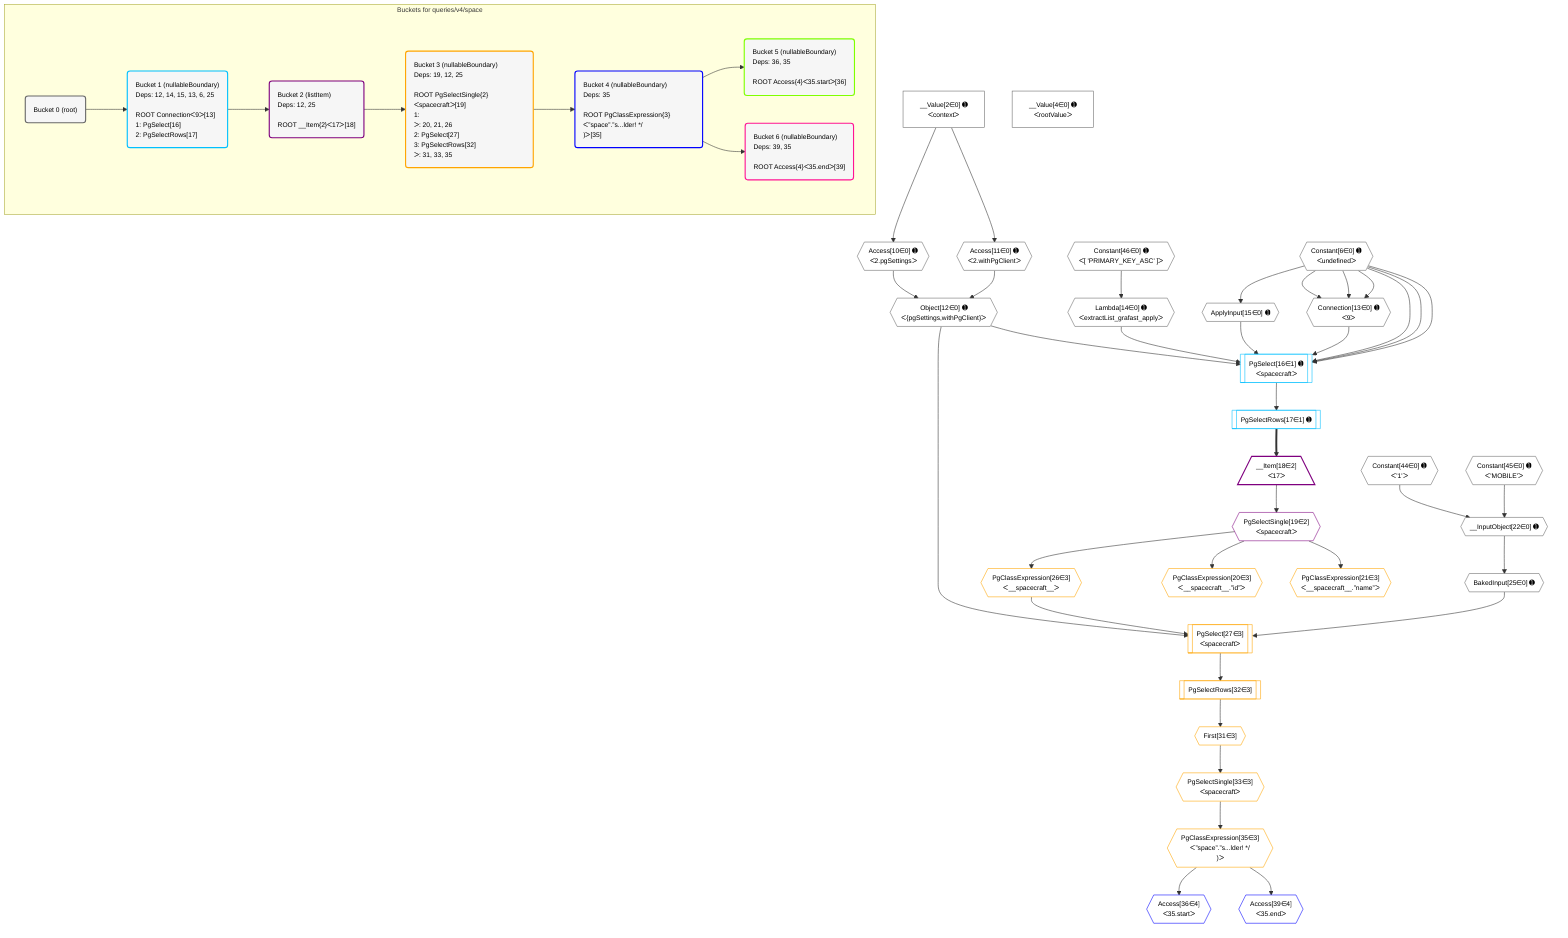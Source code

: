 %%{init: {'themeVariables': { 'fontSize': '12px'}}}%%
graph TD
    classDef path fill:#eee,stroke:#000,color:#000
    classDef plan fill:#fff,stroke-width:1px,color:#000
    classDef itemplan fill:#fff,stroke-width:2px,color:#000
    classDef unbatchedplan fill:#dff,stroke-width:1px,color:#000
    classDef sideeffectplan fill:#fcc,stroke-width:2px,color:#000
    classDef bucket fill:#f6f6f6,color:#000,stroke-width:2px,text-align:left


    %% plan dependencies
    Connection13{{"Connection[13∈0] ➊<br />ᐸ9ᐳ"}}:::plan
    Constant6{{"Constant[6∈0] ➊<br />ᐸundefinedᐳ"}}:::plan
    Constant6 & Constant6 & Constant6 --> Connection13
    Object12{{"Object[12∈0] ➊<br />ᐸ{pgSettings,withPgClient}ᐳ"}}:::plan
    Access10{{"Access[10∈0] ➊<br />ᐸ2.pgSettingsᐳ"}}:::plan
    Access11{{"Access[11∈0] ➊<br />ᐸ2.withPgClientᐳ"}}:::plan
    Access10 & Access11 --> Object12
    __InputObject22{{"__InputObject[22∈0] ➊"}}:::plan
    Constant44{{"Constant[44∈0] ➊<br />ᐸ'1'ᐳ"}}:::plan
    Constant45{{"Constant[45∈0] ➊<br />ᐸ'MOBILE'ᐳ"}}:::plan
    Constant44 & Constant45 --> __InputObject22
    __Value2["__Value[2∈0] ➊<br />ᐸcontextᐳ"]:::plan
    __Value2 --> Access10
    __Value2 --> Access11
    Lambda14{{"Lambda[14∈0] ➊<br />ᐸextractList_grafast_applyᐳ"}}:::plan
    Constant46{{"Constant[46∈0] ➊<br />ᐸ[ 'PRIMARY_KEY_ASC' ]ᐳ"}}:::plan
    Constant46 --> Lambda14
    ApplyInput15{{"ApplyInput[15∈0] ➊"}}:::plan
    Constant6 --> ApplyInput15
    BakedInput25{{"BakedInput[25∈0] ➊"}}:::plan
    __InputObject22 --> BakedInput25
    __Value4["__Value[4∈0] ➊<br />ᐸrootValueᐳ"]:::plan
    PgSelect16[["PgSelect[16∈1] ➊<br />ᐸspacecraftᐳ"]]:::plan
    Object12 & Lambda14 & ApplyInput15 & Connection13 & Constant6 & Constant6 & Constant6 --> PgSelect16
    PgSelectRows17[["PgSelectRows[17∈1] ➊"]]:::plan
    PgSelect16 --> PgSelectRows17
    __Item18[/"__Item[18∈2]<br />ᐸ17ᐳ"\]:::itemplan
    PgSelectRows17 ==> __Item18
    PgSelectSingle19{{"PgSelectSingle[19∈2]<br />ᐸspacecraftᐳ"}}:::plan
    __Item18 --> PgSelectSingle19
    PgSelect27[["PgSelect[27∈3]<br />ᐸspacecraftᐳ"]]:::plan
    PgClassExpression26{{"PgClassExpression[26∈3]<br />ᐸ__spacecraft__ᐳ"}}:::plan
    Object12 & PgClassExpression26 & BakedInput25 --> PgSelect27
    PgClassExpression20{{"PgClassExpression[20∈3]<br />ᐸ__spacecraft__.”id”ᐳ"}}:::plan
    PgSelectSingle19 --> PgClassExpression20
    PgClassExpression21{{"PgClassExpression[21∈3]<br />ᐸ__spacecraft__.”name”ᐳ"}}:::plan
    PgSelectSingle19 --> PgClassExpression21
    PgSelectSingle19 --> PgClassExpression26
    First31{{"First[31∈3]"}}:::plan
    PgSelectRows32[["PgSelectRows[32∈3]"]]:::plan
    PgSelectRows32 --> First31
    PgSelect27 --> PgSelectRows32
    PgSelectSingle33{{"PgSelectSingle[33∈3]<br />ᐸspacecraftᐳ"}}:::plan
    First31 --> PgSelectSingle33
    PgClassExpression35{{"PgClassExpression[35∈3]<br />ᐸ”space”.”s...lder! */<br />)ᐳ"}}:::plan
    PgSelectSingle33 --> PgClassExpression35
    Access36{{"Access[36∈4]<br />ᐸ35.startᐳ"}}:::plan
    PgClassExpression35 --> Access36
    Access39{{"Access[39∈4]<br />ᐸ35.endᐳ"}}:::plan
    PgClassExpression35 --> Access39

    %% define steps

    subgraph "Buckets for queries/v4/space"
    Bucket0("Bucket 0 (root)"):::bucket
    classDef bucket0 stroke:#696969
    class Bucket0,__Value2,__Value4,Constant6,Access10,Access11,Object12,Connection13,Lambda14,ApplyInput15,__InputObject22,BakedInput25,Constant44,Constant45,Constant46 bucket0
    Bucket1("Bucket 1 (nullableBoundary)<br />Deps: 12, 14, 15, 13, 6, 25<br /><br />ROOT Connectionᐸ9ᐳ[13]<br />1: PgSelect[16]<br />2: PgSelectRows[17]"):::bucket
    classDef bucket1 stroke:#00bfff
    class Bucket1,PgSelect16,PgSelectRows17 bucket1
    Bucket2("Bucket 2 (listItem)<br />Deps: 12, 25<br /><br />ROOT __Item{2}ᐸ17ᐳ[18]"):::bucket
    classDef bucket2 stroke:#7f007f
    class Bucket2,__Item18,PgSelectSingle19 bucket2
    Bucket3("Bucket 3 (nullableBoundary)<br />Deps: 19, 12, 25<br /><br />ROOT PgSelectSingle{2}ᐸspacecraftᐳ[19]<br />1: <br />ᐳ: 20, 21, 26<br />2: PgSelect[27]<br />3: PgSelectRows[32]<br />ᐳ: 31, 33, 35"):::bucket
    classDef bucket3 stroke:#ffa500
    class Bucket3,PgClassExpression20,PgClassExpression21,PgClassExpression26,PgSelect27,First31,PgSelectRows32,PgSelectSingle33,PgClassExpression35 bucket3
    Bucket4("Bucket 4 (nullableBoundary)<br />Deps: 35<br /><br />ROOT PgClassExpression{3}ᐸ”space”.”s...lder! */<br />)ᐳ[35]"):::bucket
    classDef bucket4 stroke:#0000ff
    class Bucket4,Access36,Access39 bucket4
    Bucket5("Bucket 5 (nullableBoundary)<br />Deps: 36, 35<br /><br />ROOT Access{4}ᐸ35.startᐳ[36]"):::bucket
    classDef bucket5 stroke:#7fff00
    class Bucket5 bucket5
    Bucket6("Bucket 6 (nullableBoundary)<br />Deps: 39, 35<br /><br />ROOT Access{4}ᐸ35.endᐳ[39]"):::bucket
    classDef bucket6 stroke:#ff1493
    class Bucket6 bucket6
    Bucket0 --> Bucket1
    Bucket1 --> Bucket2
    Bucket2 --> Bucket3
    Bucket3 --> Bucket4
    Bucket4 --> Bucket5 & Bucket6
    end